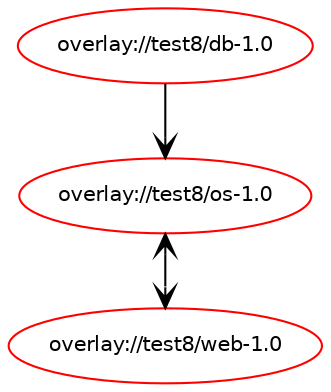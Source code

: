 digraph prolog {

newrank=true;
concentrate=true;
compound=true;
graph [rankdir=TD];#, ranksep=2.5, nodesep=0.2];
edge  [arrowhead=vee];
node  [fontname=Helvetica,fontsize=10];

"overlay://test8/db-1.0" [color=red, href="../test8/db-1.0-depend.svg"];
"overlay://test8/db-1.0" -> "overlay://test8/os-1.0"
"overlay://test8/os-1.0" [color=red, href="../test8/os-1.0-depend.svg"];
"overlay://test8/os-1.0" -> "overlay://test8/web-1.0"
"overlay://test8/web-1.0" [color=red, href="../test8/web-1.0-depend.svg"];
"overlay://test8/web-1.0" -> "overlay://test8/os-1.0"
}
